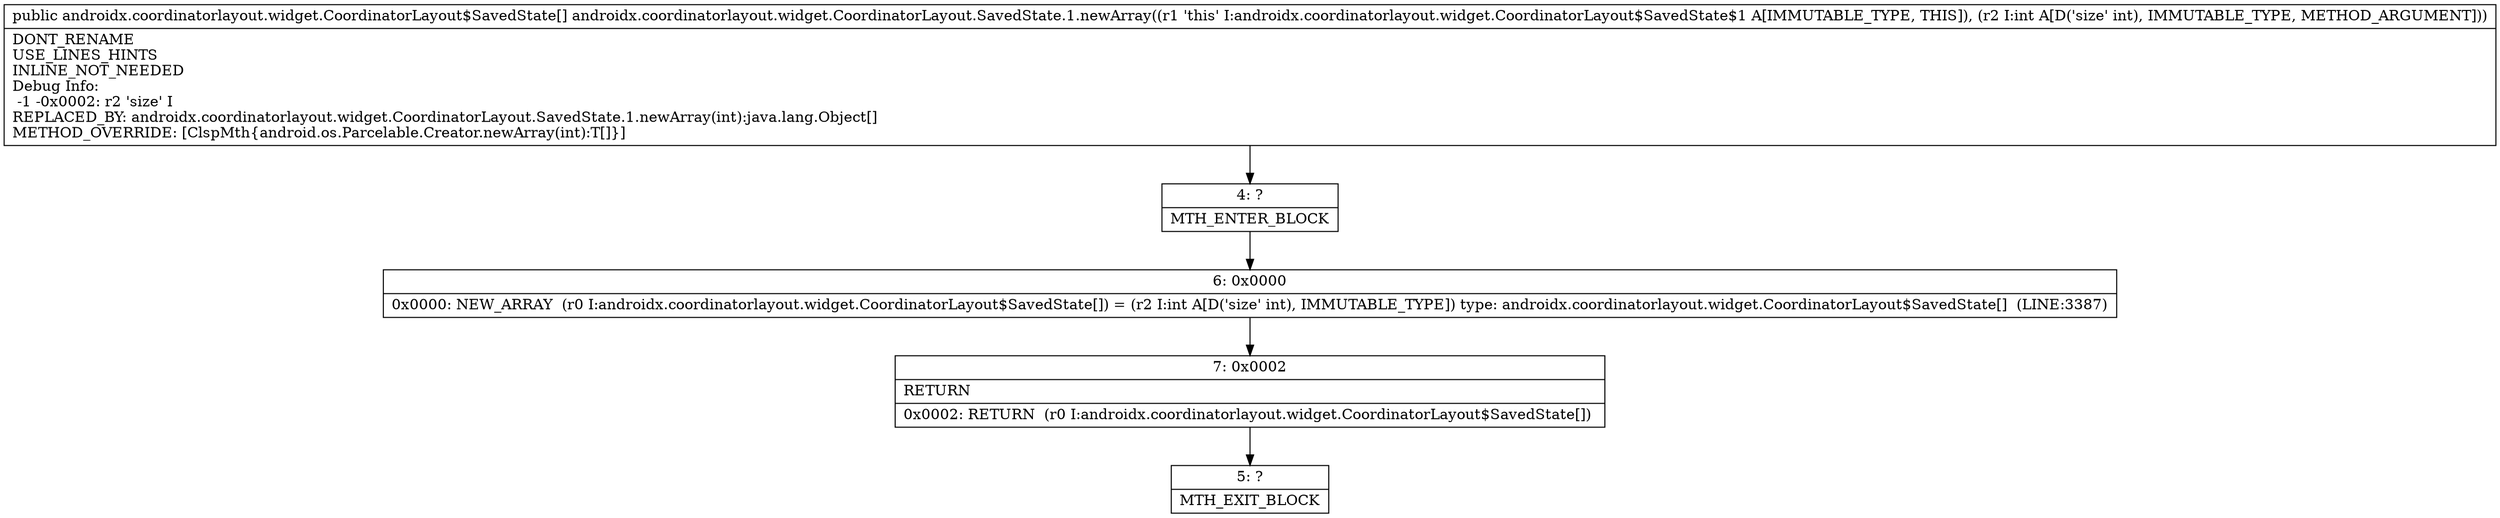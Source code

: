 digraph "CFG forandroidx.coordinatorlayout.widget.CoordinatorLayout.SavedState.1.newArray(I)[Landroidx\/coordinatorlayout\/widget\/CoordinatorLayout$SavedState;" {
Node_4 [shape=record,label="{4\:\ ?|MTH_ENTER_BLOCK\l}"];
Node_6 [shape=record,label="{6\:\ 0x0000|0x0000: NEW_ARRAY  (r0 I:androidx.coordinatorlayout.widget.CoordinatorLayout$SavedState[]) = (r2 I:int A[D('size' int), IMMUTABLE_TYPE]) type: androidx.coordinatorlayout.widget.CoordinatorLayout$SavedState[]  (LINE:3387)\l}"];
Node_7 [shape=record,label="{7\:\ 0x0002|RETURN\l|0x0002: RETURN  (r0 I:androidx.coordinatorlayout.widget.CoordinatorLayout$SavedState[]) \l}"];
Node_5 [shape=record,label="{5\:\ ?|MTH_EXIT_BLOCK\l}"];
MethodNode[shape=record,label="{public androidx.coordinatorlayout.widget.CoordinatorLayout$SavedState[] androidx.coordinatorlayout.widget.CoordinatorLayout.SavedState.1.newArray((r1 'this' I:androidx.coordinatorlayout.widget.CoordinatorLayout$SavedState$1 A[IMMUTABLE_TYPE, THIS]), (r2 I:int A[D('size' int), IMMUTABLE_TYPE, METHOD_ARGUMENT]))  | DONT_RENAME\lUSE_LINES_HINTS\lINLINE_NOT_NEEDED\lDebug Info:\l  \-1 \-0x0002: r2 'size' I\lREPLACED_BY: androidx.coordinatorlayout.widget.CoordinatorLayout.SavedState.1.newArray(int):java.lang.Object[]\lMETHOD_OVERRIDE: [ClspMth\{android.os.Parcelable.Creator.newArray(int):T[]\}]\l}"];
MethodNode -> Node_4;Node_4 -> Node_6;
Node_6 -> Node_7;
Node_7 -> Node_5;
}

